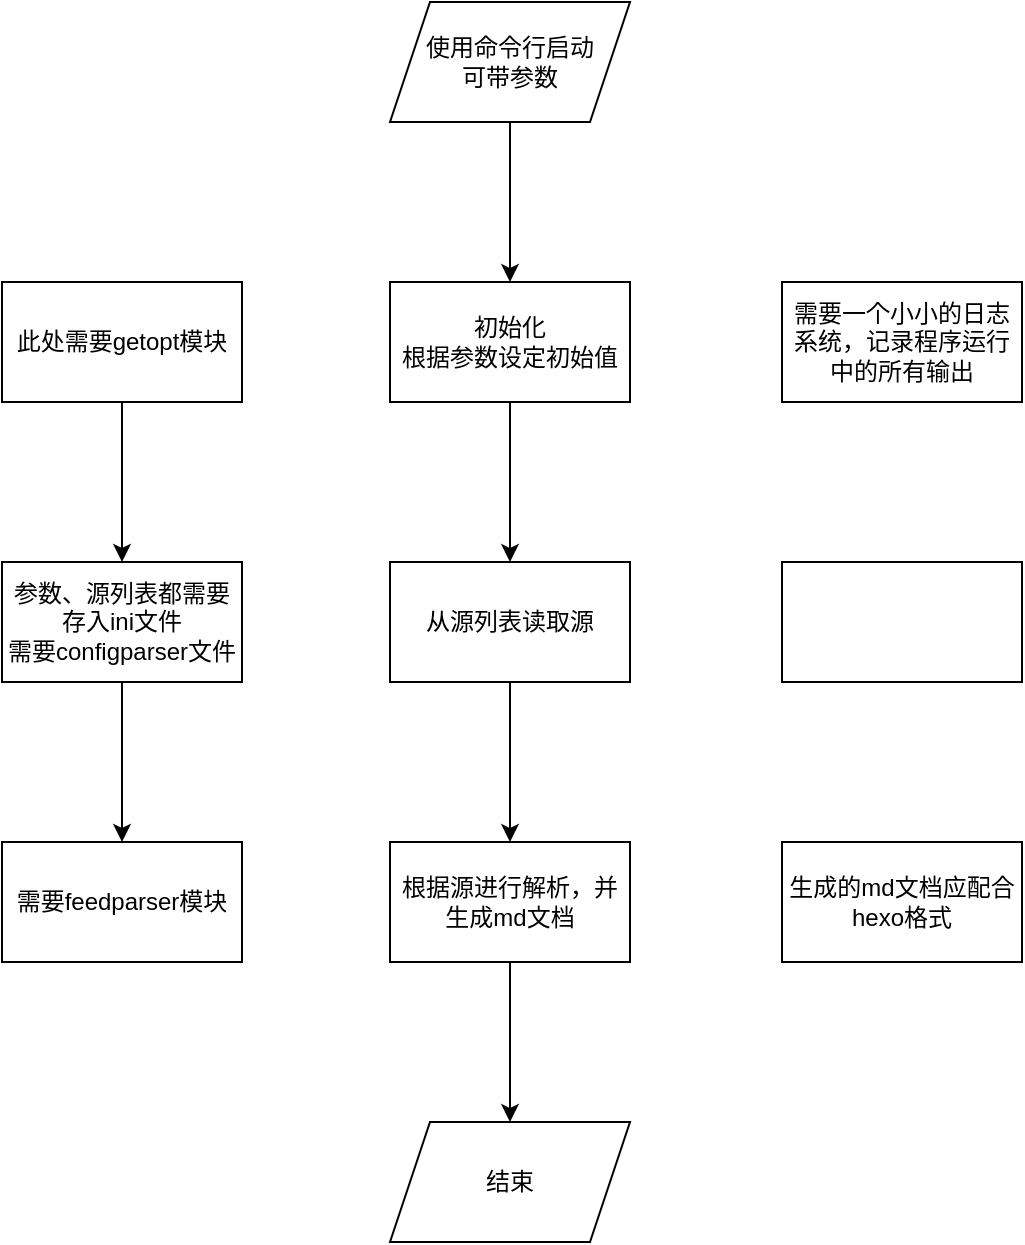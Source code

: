 <mxfile version="16.0.0" type="github">
  <diagram id="7F-vJ0oCNz7WSW2u7nIj" name="Page-1">
    <mxGraphModel dx="1183" dy="628" grid="1" gridSize="10" guides="1" tooltips="1" connect="1" arrows="1" fold="1" page="1" pageScale="1" pageWidth="827" pageHeight="1169" math="0" shadow="0">
      <root>
        <mxCell id="0" />
        <mxCell id="1" parent="0" />
        <mxCell id="Oe5ghWMKUx0X7gdQOF4k-3" value="" style="edgeStyle=orthogonalEdgeStyle;rounded=0;orthogonalLoop=1;jettySize=auto;html=1;" edge="1" parent="1" source="Oe5ghWMKUx0X7gdQOF4k-1" target="Oe5ghWMKUx0X7gdQOF4k-2">
          <mxGeometry relative="1" as="geometry" />
        </mxCell>
        <mxCell id="Oe5ghWMKUx0X7gdQOF4k-1" value="使用命令行启动&lt;br&gt;可带参数" style="shape=parallelogram;perimeter=parallelogramPerimeter;whiteSpace=wrap;html=1;fixedSize=1;" vertex="1" parent="1">
          <mxGeometry x="354" y="40" width="120" height="60" as="geometry" />
        </mxCell>
        <mxCell id="Oe5ghWMKUx0X7gdQOF4k-5" value="" style="edgeStyle=orthogonalEdgeStyle;rounded=0;orthogonalLoop=1;jettySize=auto;html=1;" edge="1" parent="1" source="Oe5ghWMKUx0X7gdQOF4k-2" target="Oe5ghWMKUx0X7gdQOF4k-4">
          <mxGeometry relative="1" as="geometry" />
        </mxCell>
        <mxCell id="Oe5ghWMKUx0X7gdQOF4k-2" value="初始化&lt;br&gt;根据参数设定初始值" style="whiteSpace=wrap;html=1;" vertex="1" parent="1">
          <mxGeometry x="354" y="180" width="120" height="60" as="geometry" />
        </mxCell>
        <mxCell id="Oe5ghWMKUx0X7gdQOF4k-7" value="" style="edgeStyle=orthogonalEdgeStyle;rounded=0;orthogonalLoop=1;jettySize=auto;html=1;" edge="1" parent="1" source="Oe5ghWMKUx0X7gdQOF4k-4" target="Oe5ghWMKUx0X7gdQOF4k-6">
          <mxGeometry relative="1" as="geometry" />
        </mxCell>
        <mxCell id="Oe5ghWMKUx0X7gdQOF4k-4" value="从源列表读取源" style="whiteSpace=wrap;html=1;" vertex="1" parent="1">
          <mxGeometry x="354" y="320" width="120" height="60" as="geometry" />
        </mxCell>
        <mxCell id="Oe5ghWMKUx0X7gdQOF4k-11" value="" style="edgeStyle=orthogonalEdgeStyle;rounded=0;orthogonalLoop=1;jettySize=auto;html=1;" edge="1" parent="1" source="Oe5ghWMKUx0X7gdQOF4k-6" target="Oe5ghWMKUx0X7gdQOF4k-10">
          <mxGeometry relative="1" as="geometry" />
        </mxCell>
        <mxCell id="Oe5ghWMKUx0X7gdQOF4k-6" value="根据源进行解析，并生成md文档" style="whiteSpace=wrap;html=1;" vertex="1" parent="1">
          <mxGeometry x="354" y="460" width="120" height="60" as="geometry" />
        </mxCell>
        <mxCell id="Oe5ghWMKUx0X7gdQOF4k-10" value="结束" style="shape=parallelogram;perimeter=parallelogramPerimeter;whiteSpace=wrap;html=1;fixedSize=1;" vertex="1" parent="1">
          <mxGeometry x="354" y="600" width="120" height="60" as="geometry" />
        </mxCell>
        <mxCell id="Oe5ghWMKUx0X7gdQOF4k-14" value="" style="edgeStyle=orthogonalEdgeStyle;rounded=0;orthogonalLoop=1;jettySize=auto;html=1;" edge="1" parent="1" source="Oe5ghWMKUx0X7gdQOF4k-12" target="Oe5ghWMKUx0X7gdQOF4k-13">
          <mxGeometry relative="1" as="geometry" />
        </mxCell>
        <mxCell id="Oe5ghWMKUx0X7gdQOF4k-12" value="此处需要getopt模块" style="rounded=0;whiteSpace=wrap;html=1;" vertex="1" parent="1">
          <mxGeometry x="160" y="180" width="120" height="60" as="geometry" />
        </mxCell>
        <mxCell id="Oe5ghWMKUx0X7gdQOF4k-16" value="" style="edgeStyle=orthogonalEdgeStyle;rounded=0;orthogonalLoop=1;jettySize=auto;html=1;" edge="1" parent="1" source="Oe5ghWMKUx0X7gdQOF4k-13" target="Oe5ghWMKUx0X7gdQOF4k-15">
          <mxGeometry relative="1" as="geometry" />
        </mxCell>
        <mxCell id="Oe5ghWMKUx0X7gdQOF4k-13" value="参数、源列表都需要存入ini文件&lt;br&gt;需要configparser文件" style="whiteSpace=wrap;html=1;rounded=0;" vertex="1" parent="1">
          <mxGeometry x="160" y="320" width="120" height="60" as="geometry" />
        </mxCell>
        <mxCell id="Oe5ghWMKUx0X7gdQOF4k-15" value="需要feedparser模块" style="whiteSpace=wrap;html=1;rounded=0;" vertex="1" parent="1">
          <mxGeometry x="160" y="460" width="120" height="60" as="geometry" />
        </mxCell>
        <mxCell id="Oe5ghWMKUx0X7gdQOF4k-21" value="需要一个小小的日志系统，记录程序运行中的所有输出" style="rounded=0;whiteSpace=wrap;html=1;" vertex="1" parent="1">
          <mxGeometry x="550" y="180" width="120" height="60" as="geometry" />
        </mxCell>
        <mxCell id="Oe5ghWMKUx0X7gdQOF4k-22" value="生成的md文档应配合hexo格式" style="rounded=0;whiteSpace=wrap;html=1;" vertex="1" parent="1">
          <mxGeometry x="550" y="460" width="120" height="60" as="geometry" />
        </mxCell>
        <mxCell id="Oe5ghWMKUx0X7gdQOF4k-23" value="" style="rounded=0;whiteSpace=wrap;html=1;" vertex="1" parent="1">
          <mxGeometry x="550" y="320" width="120" height="60" as="geometry" />
        </mxCell>
      </root>
    </mxGraphModel>
  </diagram>
</mxfile>
